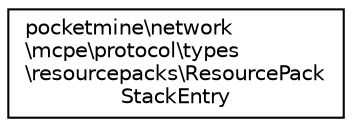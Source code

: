 digraph "Graphical Class Hierarchy"
{
 // INTERACTIVE_SVG=YES
 // LATEX_PDF_SIZE
  edge [fontname="Helvetica",fontsize="10",labelfontname="Helvetica",labelfontsize="10"];
  node [fontname="Helvetica",fontsize="10",shape=record];
  rankdir="LR";
  Node0 [label="pocketmine\\network\l\\mcpe\\protocol\\types\l\\resourcepacks\\ResourcePack\lStackEntry",height=0.2,width=0.4,color="black", fillcolor="white", style="filled",URL="$d1/de1/classpocketmine_1_1network_1_1mcpe_1_1protocol_1_1types_1_1resourcepacks_1_1_resource_pack_stack_entry.html",tooltip=" "];
}
